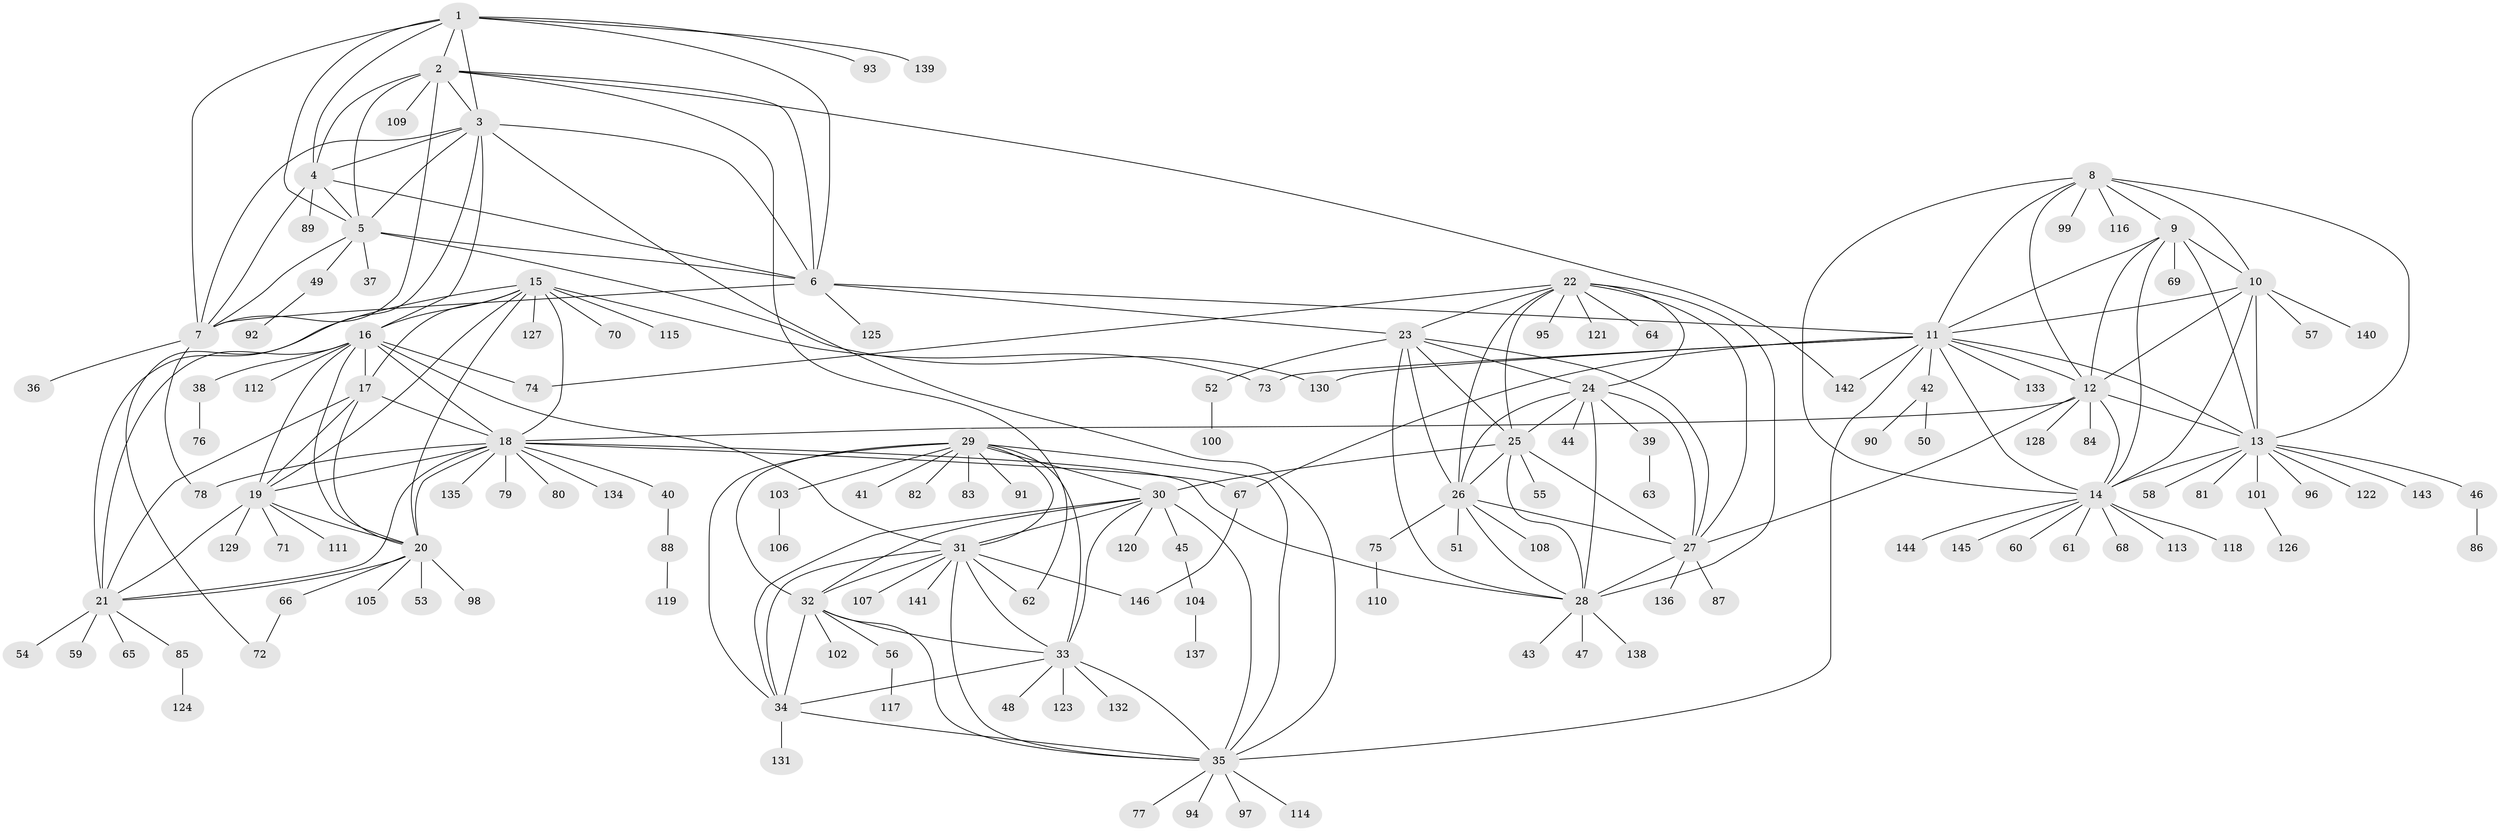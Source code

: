 // Generated by graph-tools (version 1.1) at 2025/11/02/27/25 16:11:29]
// undirected, 146 vertices, 235 edges
graph export_dot {
graph [start="1"]
  node [color=gray90,style=filled];
  1;
  2;
  3;
  4;
  5;
  6;
  7;
  8;
  9;
  10;
  11;
  12;
  13;
  14;
  15;
  16;
  17;
  18;
  19;
  20;
  21;
  22;
  23;
  24;
  25;
  26;
  27;
  28;
  29;
  30;
  31;
  32;
  33;
  34;
  35;
  36;
  37;
  38;
  39;
  40;
  41;
  42;
  43;
  44;
  45;
  46;
  47;
  48;
  49;
  50;
  51;
  52;
  53;
  54;
  55;
  56;
  57;
  58;
  59;
  60;
  61;
  62;
  63;
  64;
  65;
  66;
  67;
  68;
  69;
  70;
  71;
  72;
  73;
  74;
  75;
  76;
  77;
  78;
  79;
  80;
  81;
  82;
  83;
  84;
  85;
  86;
  87;
  88;
  89;
  90;
  91;
  92;
  93;
  94;
  95;
  96;
  97;
  98;
  99;
  100;
  101;
  102;
  103;
  104;
  105;
  106;
  107;
  108;
  109;
  110;
  111;
  112;
  113;
  114;
  115;
  116;
  117;
  118;
  119;
  120;
  121;
  122;
  123;
  124;
  125;
  126;
  127;
  128;
  129;
  130;
  131;
  132;
  133;
  134;
  135;
  136;
  137;
  138;
  139;
  140;
  141;
  142;
  143;
  144;
  145;
  146;
  1 -- 2;
  1 -- 3;
  1 -- 4;
  1 -- 5;
  1 -- 6;
  1 -- 7;
  1 -- 93;
  1 -- 139;
  2 -- 3;
  2 -- 4;
  2 -- 5;
  2 -- 6;
  2 -- 7;
  2 -- 62;
  2 -- 109;
  2 -- 142;
  3 -- 4;
  3 -- 5;
  3 -- 6;
  3 -- 7;
  3 -- 16;
  3 -- 35;
  3 -- 72;
  4 -- 5;
  4 -- 6;
  4 -- 7;
  4 -- 89;
  5 -- 6;
  5 -- 7;
  5 -- 37;
  5 -- 49;
  5 -- 130;
  6 -- 7;
  6 -- 11;
  6 -- 23;
  6 -- 125;
  7 -- 36;
  7 -- 78;
  8 -- 9;
  8 -- 10;
  8 -- 11;
  8 -- 12;
  8 -- 13;
  8 -- 14;
  8 -- 99;
  8 -- 116;
  9 -- 10;
  9 -- 11;
  9 -- 12;
  9 -- 13;
  9 -- 14;
  9 -- 69;
  10 -- 11;
  10 -- 12;
  10 -- 13;
  10 -- 14;
  10 -- 57;
  10 -- 140;
  11 -- 12;
  11 -- 13;
  11 -- 14;
  11 -- 35;
  11 -- 42;
  11 -- 67;
  11 -- 73;
  11 -- 130;
  11 -- 133;
  11 -- 142;
  12 -- 13;
  12 -- 14;
  12 -- 18;
  12 -- 27;
  12 -- 84;
  12 -- 128;
  13 -- 14;
  13 -- 46;
  13 -- 58;
  13 -- 81;
  13 -- 96;
  13 -- 101;
  13 -- 122;
  13 -- 143;
  14 -- 60;
  14 -- 61;
  14 -- 68;
  14 -- 113;
  14 -- 118;
  14 -- 144;
  14 -- 145;
  15 -- 16;
  15 -- 17;
  15 -- 18;
  15 -- 19;
  15 -- 20;
  15 -- 21;
  15 -- 70;
  15 -- 73;
  15 -- 115;
  15 -- 127;
  16 -- 17;
  16 -- 18;
  16 -- 19;
  16 -- 20;
  16 -- 21;
  16 -- 31;
  16 -- 38;
  16 -- 74;
  16 -- 112;
  17 -- 18;
  17 -- 19;
  17 -- 20;
  17 -- 21;
  18 -- 19;
  18 -- 20;
  18 -- 21;
  18 -- 28;
  18 -- 40;
  18 -- 67;
  18 -- 78;
  18 -- 79;
  18 -- 80;
  18 -- 134;
  18 -- 135;
  19 -- 20;
  19 -- 21;
  19 -- 71;
  19 -- 111;
  19 -- 129;
  20 -- 21;
  20 -- 53;
  20 -- 66;
  20 -- 98;
  20 -- 105;
  21 -- 54;
  21 -- 59;
  21 -- 65;
  21 -- 85;
  22 -- 23;
  22 -- 24;
  22 -- 25;
  22 -- 26;
  22 -- 27;
  22 -- 28;
  22 -- 64;
  22 -- 74;
  22 -- 95;
  22 -- 121;
  23 -- 24;
  23 -- 25;
  23 -- 26;
  23 -- 27;
  23 -- 28;
  23 -- 52;
  24 -- 25;
  24 -- 26;
  24 -- 27;
  24 -- 28;
  24 -- 39;
  24 -- 44;
  25 -- 26;
  25 -- 27;
  25 -- 28;
  25 -- 30;
  25 -- 55;
  26 -- 27;
  26 -- 28;
  26 -- 51;
  26 -- 75;
  26 -- 108;
  27 -- 28;
  27 -- 87;
  27 -- 136;
  28 -- 43;
  28 -- 47;
  28 -- 138;
  29 -- 30;
  29 -- 31;
  29 -- 32;
  29 -- 33;
  29 -- 34;
  29 -- 35;
  29 -- 41;
  29 -- 82;
  29 -- 83;
  29 -- 91;
  29 -- 103;
  30 -- 31;
  30 -- 32;
  30 -- 33;
  30 -- 34;
  30 -- 35;
  30 -- 45;
  30 -- 120;
  31 -- 32;
  31 -- 33;
  31 -- 34;
  31 -- 35;
  31 -- 62;
  31 -- 107;
  31 -- 141;
  31 -- 146;
  32 -- 33;
  32 -- 34;
  32 -- 35;
  32 -- 56;
  32 -- 102;
  33 -- 34;
  33 -- 35;
  33 -- 48;
  33 -- 123;
  33 -- 132;
  34 -- 35;
  34 -- 131;
  35 -- 77;
  35 -- 94;
  35 -- 97;
  35 -- 114;
  38 -- 76;
  39 -- 63;
  40 -- 88;
  42 -- 50;
  42 -- 90;
  45 -- 104;
  46 -- 86;
  49 -- 92;
  52 -- 100;
  56 -- 117;
  66 -- 72;
  67 -- 146;
  75 -- 110;
  85 -- 124;
  88 -- 119;
  101 -- 126;
  103 -- 106;
  104 -- 137;
}
